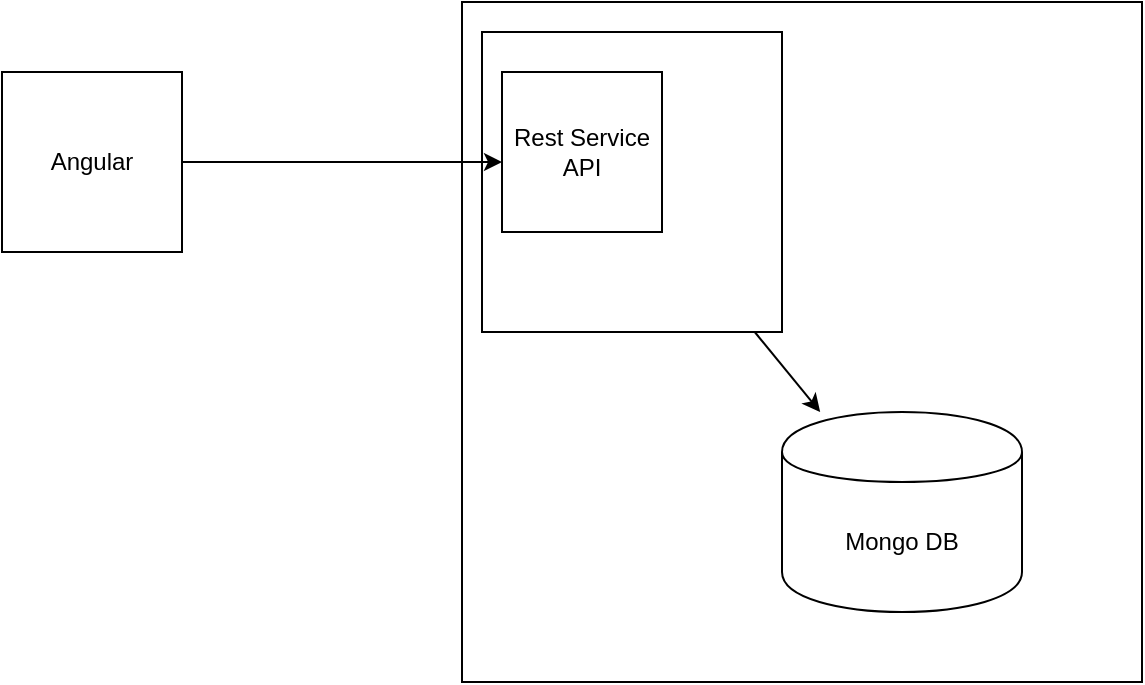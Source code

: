 <mxfile version="12.2.4" type="github" pages="1">
  <diagram id="U-w7u7OEnIscjphA3188" name="Page-1">
    <mxGraphModel dx="1408" dy="748" grid="1" gridSize="10" guides="1" tooltips="1" connect="1" arrows="1" fold="1" page="1" pageScale="1" pageWidth="850" pageHeight="1100" math="0" shadow="0">
      <root>
        <mxCell id="0"/>
        <mxCell id="1" parent="0"/>
        <mxCell id="Q_X0jhflHjxoWOW4DT2n-5" value="" style="whiteSpace=wrap;html=1;aspect=fixed;" vertex="1" parent="1">
          <mxGeometry x="320" y="35" width="340" height="340" as="geometry"/>
        </mxCell>
        <mxCell id="Q_X0jhflHjxoWOW4DT2n-6" value="" style="whiteSpace=wrap;html=1;aspect=fixed;" vertex="1" parent="1">
          <mxGeometry x="330" y="50" width="150" height="150" as="geometry"/>
        </mxCell>
        <mxCell id="Q_X0jhflHjxoWOW4DT2n-2" style="edgeStyle=orthogonalEdgeStyle;rounded=0;orthogonalLoop=1;jettySize=auto;html=1;exitX=1;exitY=0.5;exitDx=0;exitDy=0;" edge="1" parent="1" source="gkytnsoyHmJGiKa_s_Vy-1">
          <mxGeometry relative="1" as="geometry">
            <mxPoint x="340" y="115" as="targetPoint"/>
          </mxGeometry>
        </mxCell>
        <mxCell id="gkytnsoyHmJGiKa_s_Vy-1" value="Angular" style="whiteSpace=wrap;html=1;aspect=fixed;" parent="1" vertex="1">
          <mxGeometry x="90" y="70" width="90" height="90" as="geometry"/>
        </mxCell>
        <mxCell id="Q_X0jhflHjxoWOW4DT2n-3" value="Rest Service API" style="whiteSpace=wrap;html=1;aspect=fixed;" vertex="1" parent="1">
          <mxGeometry x="340" y="70" width="80" height="80" as="geometry"/>
        </mxCell>
        <mxCell id="Q_X0jhflHjxoWOW4DT2n-4" value="Mongo DB" style="shape=cylinder;whiteSpace=wrap;html=1;boundedLbl=1;backgroundOutline=1;" vertex="1" parent="1">
          <mxGeometry x="480" y="240" width="120" height="100" as="geometry"/>
        </mxCell>
        <mxCell id="Q_X0jhflHjxoWOW4DT2n-7" value="" style="endArrow=classic;html=1;" edge="1" parent="1" source="Q_X0jhflHjxoWOW4DT2n-6" target="Q_X0jhflHjxoWOW4DT2n-4">
          <mxGeometry width="50" height="50" relative="1" as="geometry">
            <mxPoint x="90" y="440" as="sourcePoint"/>
            <mxPoint x="280" y="330" as="targetPoint"/>
          </mxGeometry>
        </mxCell>
      </root>
    </mxGraphModel>
  </diagram>
</mxfile>
